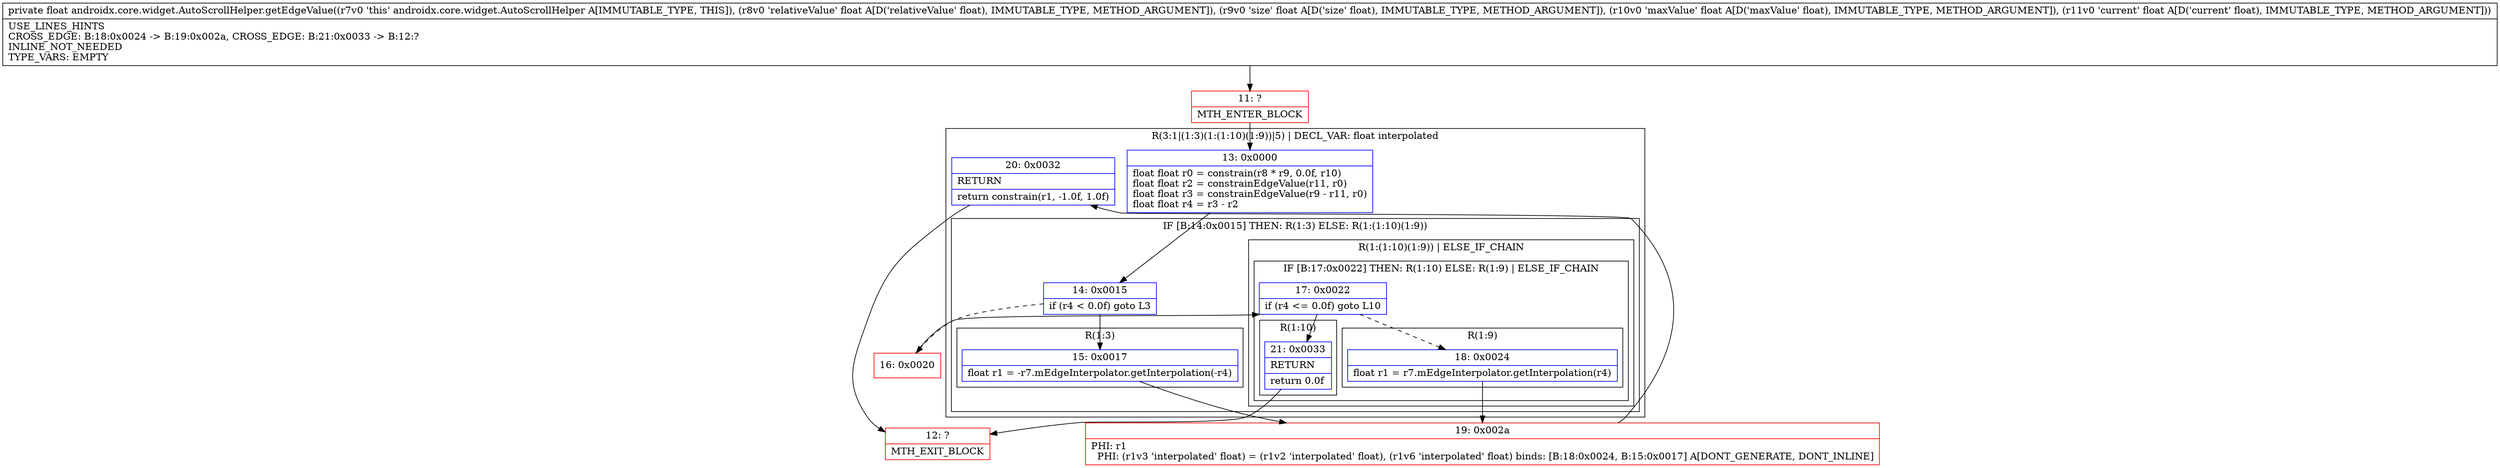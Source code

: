 digraph "CFG forandroidx.core.widget.AutoScrollHelper.getEdgeValue(FFFF)F" {
subgraph cluster_Region_1538658248 {
label = "R(3:1|(1:3)(1:(1:10)(1:9))|5) | DECL_VAR: float interpolated\l";
node [shape=record,color=blue];
Node_13 [shape=record,label="{13\:\ 0x0000|float float r0 = constrain(r8 * r9, 0.0f, r10)\lfloat float r2 = constrainEdgeValue(r11, r0)\lfloat float r3 = constrainEdgeValue(r9 \- r11, r0)\lfloat float r4 = r3 \- r2\l}"];
subgraph cluster_IfRegion_229243367 {
label = "IF [B:14:0x0015] THEN: R(1:3) ELSE: R(1:(1:10)(1:9))";
node [shape=record,color=blue];
Node_14 [shape=record,label="{14\:\ 0x0015|if (r4 \< 0.0f) goto L3\l}"];
subgraph cluster_Region_413693836 {
label = "R(1:3)";
node [shape=record,color=blue];
Node_15 [shape=record,label="{15\:\ 0x0017|float r1 = \-r7.mEdgeInterpolator.getInterpolation(\-r4)\l}"];
}
subgraph cluster_Region_1284980311 {
label = "R(1:(1:10)(1:9)) | ELSE_IF_CHAIN\l";
node [shape=record,color=blue];
subgraph cluster_IfRegion_1049909429 {
label = "IF [B:17:0x0022] THEN: R(1:10) ELSE: R(1:9) | ELSE_IF_CHAIN\l";
node [shape=record,color=blue];
Node_17 [shape=record,label="{17\:\ 0x0022|if (r4 \<= 0.0f) goto L10\l}"];
subgraph cluster_Region_307904522 {
label = "R(1:10)";
node [shape=record,color=blue];
Node_21 [shape=record,label="{21\:\ 0x0033|RETURN\l|return 0.0f\l}"];
}
subgraph cluster_Region_1438111968 {
label = "R(1:9)";
node [shape=record,color=blue];
Node_18 [shape=record,label="{18\:\ 0x0024|float r1 = r7.mEdgeInterpolator.getInterpolation(r4)\l}"];
}
}
}
}
Node_20 [shape=record,label="{20\:\ 0x0032|RETURN\l|return constrain(r1, \-1.0f, 1.0f)\l}"];
}
Node_11 [shape=record,color=red,label="{11\:\ ?|MTH_ENTER_BLOCK\l}"];
Node_19 [shape=record,color=red,label="{19\:\ 0x002a|PHI: r1 \l  PHI: (r1v3 'interpolated' float) = (r1v2 'interpolated' float), (r1v6 'interpolated' float) binds: [B:18:0x0024, B:15:0x0017] A[DONT_GENERATE, DONT_INLINE]\l}"];
Node_12 [shape=record,color=red,label="{12\:\ ?|MTH_EXIT_BLOCK\l}"];
Node_16 [shape=record,color=red,label="{16\:\ 0x0020}"];
MethodNode[shape=record,label="{private float androidx.core.widget.AutoScrollHelper.getEdgeValue((r7v0 'this' androidx.core.widget.AutoScrollHelper A[IMMUTABLE_TYPE, THIS]), (r8v0 'relativeValue' float A[D('relativeValue' float), IMMUTABLE_TYPE, METHOD_ARGUMENT]), (r9v0 'size' float A[D('size' float), IMMUTABLE_TYPE, METHOD_ARGUMENT]), (r10v0 'maxValue' float A[D('maxValue' float), IMMUTABLE_TYPE, METHOD_ARGUMENT]), (r11v0 'current' float A[D('current' float), IMMUTABLE_TYPE, METHOD_ARGUMENT]))  | USE_LINES_HINTS\lCROSS_EDGE: B:18:0x0024 \-\> B:19:0x002a, CROSS_EDGE: B:21:0x0033 \-\> B:12:?\lINLINE_NOT_NEEDED\lTYPE_VARS: EMPTY\l}"];
MethodNode -> Node_11;Node_13 -> Node_14;
Node_14 -> Node_15;
Node_14 -> Node_16[style=dashed];
Node_15 -> Node_19;
Node_17 -> Node_18[style=dashed];
Node_17 -> Node_21;
Node_21 -> Node_12;
Node_18 -> Node_19;
Node_20 -> Node_12;
Node_11 -> Node_13;
Node_19 -> Node_20;
Node_16 -> Node_17;
}

